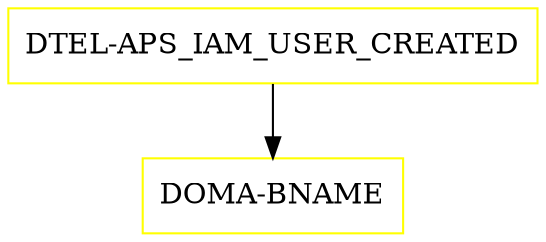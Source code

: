 digraph G {
  "DTEL-APS_IAM_USER_CREATED" [shape=box,color=yellow];
  "DOMA-BNAME" [shape=box,color=yellow,URL="./DOMA_BNAME.html"];
  "DTEL-APS_IAM_USER_CREATED" -> "DOMA-BNAME";
}
